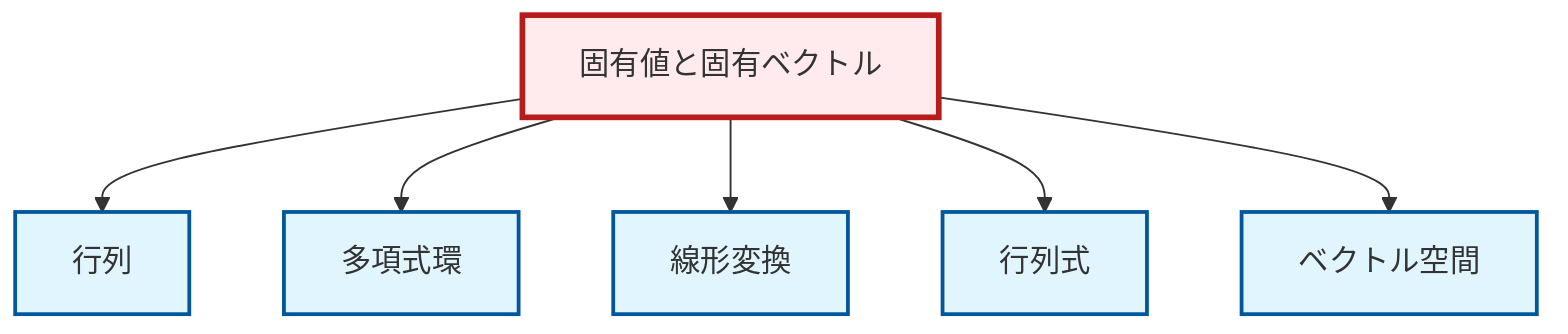 graph TD
    classDef definition fill:#e1f5fe,stroke:#01579b,stroke-width:2px
    classDef theorem fill:#f3e5f5,stroke:#4a148c,stroke-width:2px
    classDef axiom fill:#fff3e0,stroke:#e65100,stroke-width:2px
    classDef example fill:#e8f5e9,stroke:#1b5e20,stroke-width:2px
    classDef current fill:#ffebee,stroke:#b71c1c,stroke-width:3px
    def-vector-space["ベクトル空間"]:::definition
    def-determinant["行列式"]:::definition
    def-matrix["行列"]:::definition
    def-linear-transformation["線形変換"]:::definition
    def-polynomial-ring["多項式環"]:::definition
    def-eigenvalue-eigenvector["固有値と固有ベクトル"]:::definition
    def-eigenvalue-eigenvector --> def-matrix
    def-eigenvalue-eigenvector --> def-polynomial-ring
    def-eigenvalue-eigenvector --> def-linear-transformation
    def-eigenvalue-eigenvector --> def-determinant
    def-eigenvalue-eigenvector --> def-vector-space
    class def-eigenvalue-eigenvector current